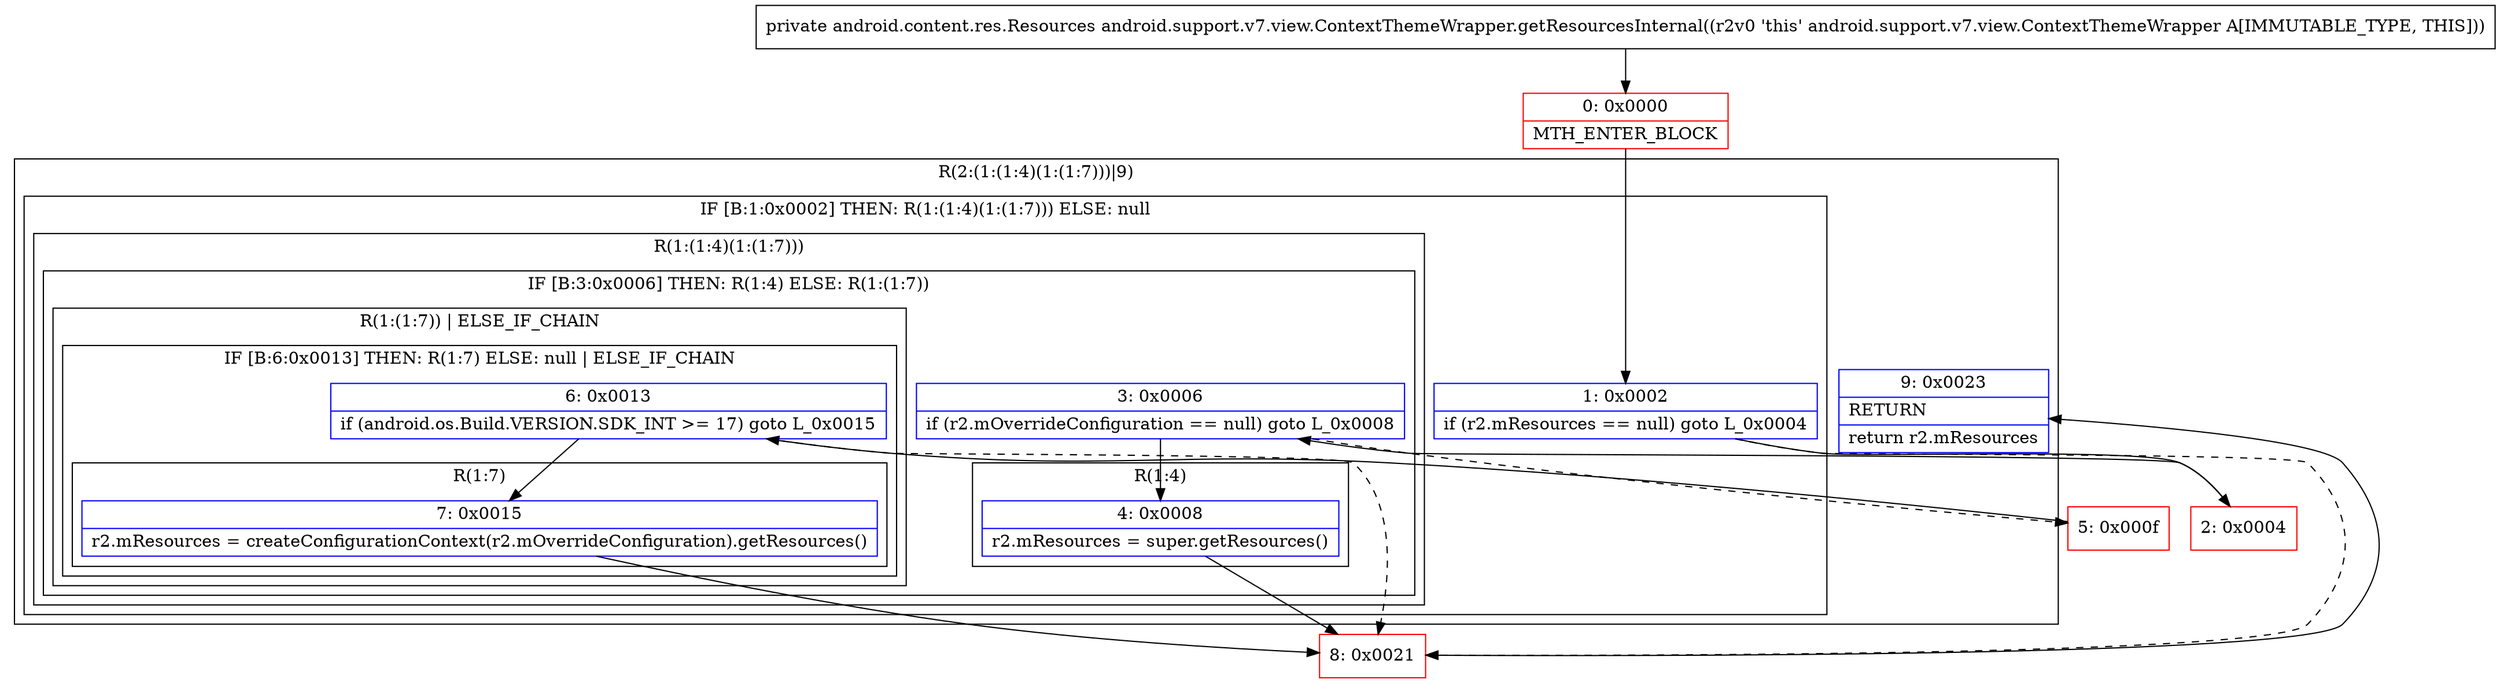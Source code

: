 digraph "CFG forandroid.support.v7.view.ContextThemeWrapper.getResourcesInternal()Landroid\/content\/res\/Resources;" {
subgraph cluster_Region_1507076842 {
label = "R(2:(1:(1:4)(1:(1:7)))|9)";
node [shape=record,color=blue];
subgraph cluster_IfRegion_259462682 {
label = "IF [B:1:0x0002] THEN: R(1:(1:4)(1:(1:7))) ELSE: null";
node [shape=record,color=blue];
Node_1 [shape=record,label="{1\:\ 0x0002|if (r2.mResources == null) goto L_0x0004\l}"];
subgraph cluster_Region_1858038339 {
label = "R(1:(1:4)(1:(1:7)))";
node [shape=record,color=blue];
subgraph cluster_IfRegion_1029356040 {
label = "IF [B:3:0x0006] THEN: R(1:4) ELSE: R(1:(1:7))";
node [shape=record,color=blue];
Node_3 [shape=record,label="{3\:\ 0x0006|if (r2.mOverrideConfiguration == null) goto L_0x0008\l}"];
subgraph cluster_Region_1168200755 {
label = "R(1:4)";
node [shape=record,color=blue];
Node_4 [shape=record,label="{4\:\ 0x0008|r2.mResources = super.getResources()\l}"];
}
subgraph cluster_Region_1926319451 {
label = "R(1:(1:7)) | ELSE_IF_CHAIN\l";
node [shape=record,color=blue];
subgraph cluster_IfRegion_1730796592 {
label = "IF [B:6:0x0013] THEN: R(1:7) ELSE: null | ELSE_IF_CHAIN\l";
node [shape=record,color=blue];
Node_6 [shape=record,label="{6\:\ 0x0013|if (android.os.Build.VERSION.SDK_INT \>= 17) goto L_0x0015\l}"];
subgraph cluster_Region_265003047 {
label = "R(1:7)";
node [shape=record,color=blue];
Node_7 [shape=record,label="{7\:\ 0x0015|r2.mResources = createConfigurationContext(r2.mOverrideConfiguration).getResources()\l}"];
}
}
}
}
}
}
Node_9 [shape=record,label="{9\:\ 0x0023|RETURN\l|return r2.mResources\l}"];
}
Node_0 [shape=record,color=red,label="{0\:\ 0x0000|MTH_ENTER_BLOCK\l}"];
Node_2 [shape=record,color=red,label="{2\:\ 0x0004}"];
Node_5 [shape=record,color=red,label="{5\:\ 0x000f}"];
Node_8 [shape=record,color=red,label="{8\:\ 0x0021}"];
MethodNode[shape=record,label="{private android.content.res.Resources android.support.v7.view.ContextThemeWrapper.getResourcesInternal((r2v0 'this' android.support.v7.view.ContextThemeWrapper A[IMMUTABLE_TYPE, THIS])) }"];
MethodNode -> Node_0;
Node_1 -> Node_2;
Node_1 -> Node_8[style=dashed];
Node_3 -> Node_4;
Node_3 -> Node_5[style=dashed];
Node_4 -> Node_8;
Node_6 -> Node_7;
Node_6 -> Node_8[style=dashed];
Node_7 -> Node_8;
Node_0 -> Node_1;
Node_2 -> Node_3;
Node_5 -> Node_6;
Node_8 -> Node_9;
}

